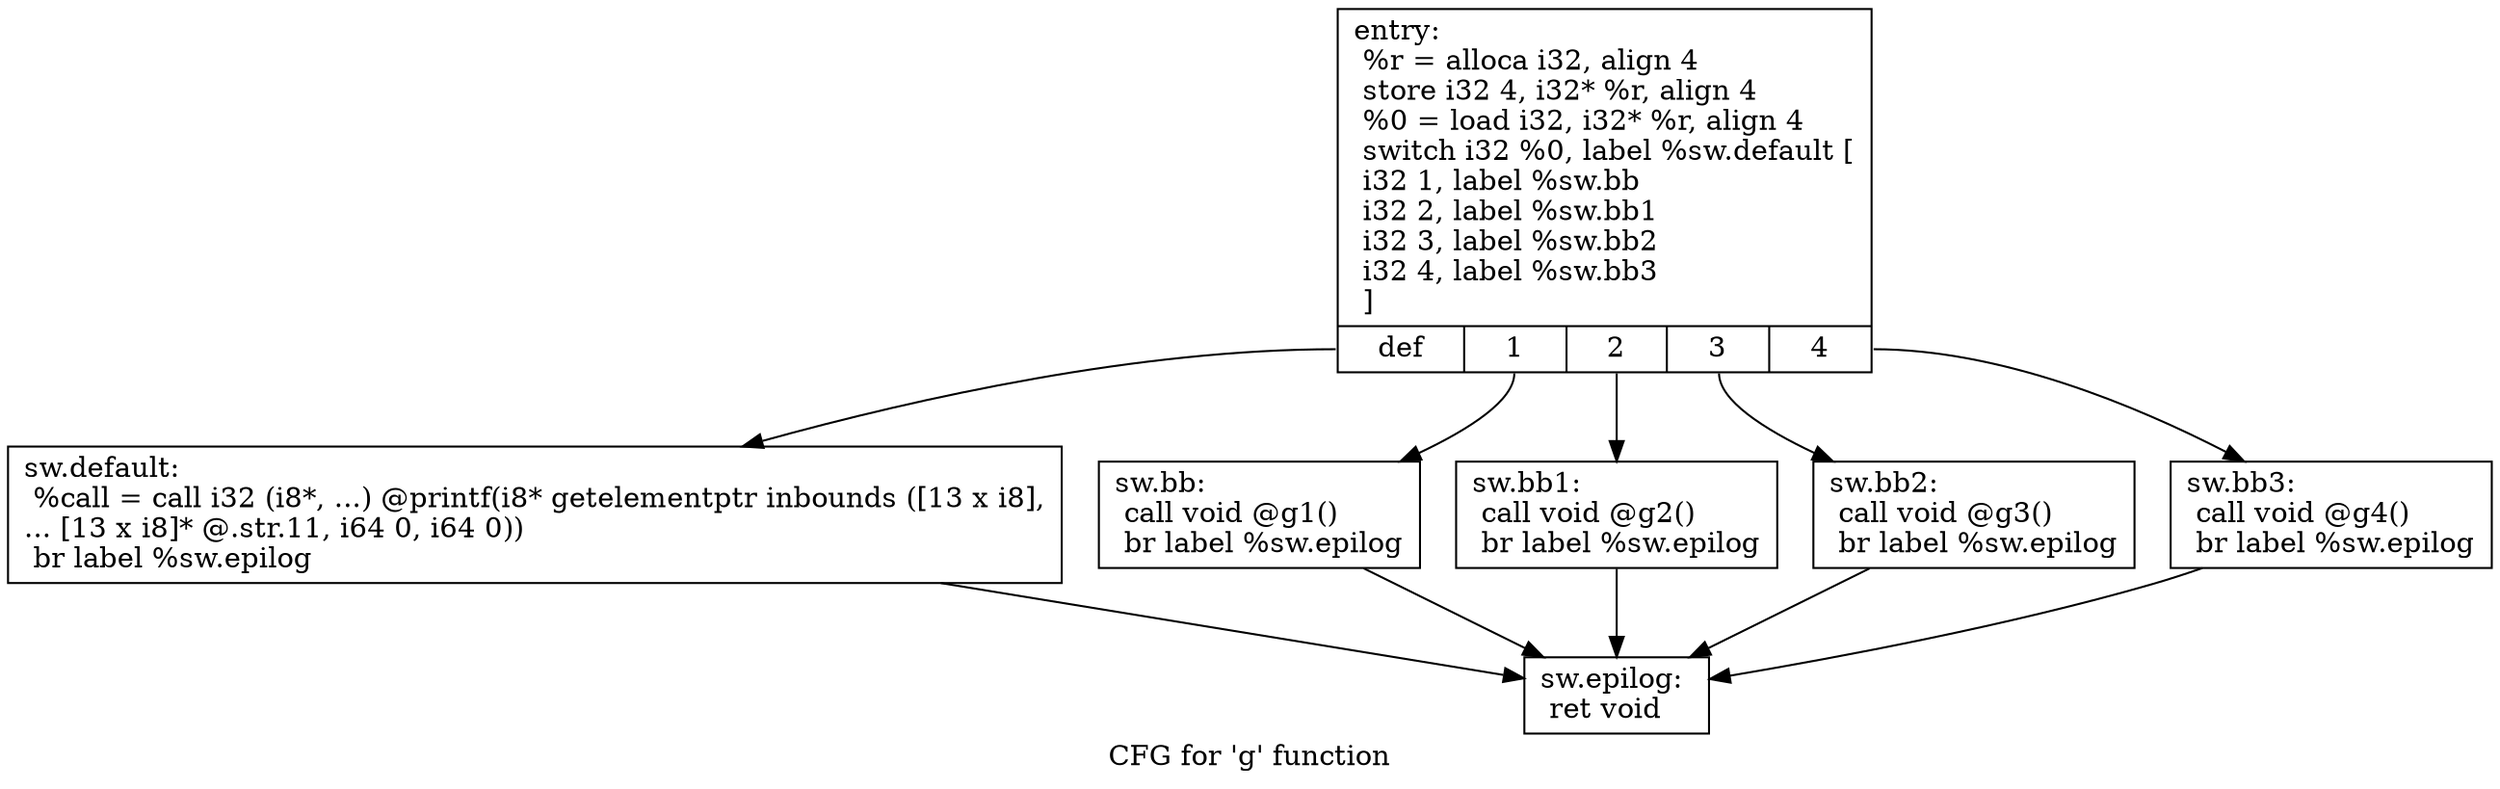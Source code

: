 digraph "CFG for 'g' function" {
	label="CFG for 'g' function";

	Node0x1168f50 [shape=record,label="{entry:\l  %r = alloca i32, align 4\l  store i32 4, i32* %r, align 4\l  %0 = load i32, i32* %r, align 4\l  switch i32 %0, label %sw.default [\l    i32 1, label %sw.bb\l    i32 2, label %sw.bb1\l    i32 3, label %sw.bb2\l    i32 4, label %sw.bb3\l  ]\l|{<s0>def|<s1>1|<s2>2|<s3>3|<s4>4}}"];
	Node0x1168f50:s0 -> Node0x1169170;
	Node0x1168f50:s1 -> Node0x1169250;
	Node0x1168f50:s2 -> Node0x1169350;
	Node0x1168f50:s3 -> Node0x1169450;
	Node0x1168f50:s4 -> Node0x1169520;
	Node0x1169250 [shape=record,label="{sw.bb:                                            \l  call void @g1()\l  br label %sw.epilog\l}"];
	Node0x1169250 -> Node0x1169800;
	Node0x1169350 [shape=record,label="{sw.bb1:                                           \l  call void @g2()\l  br label %sw.epilog\l}"];
	Node0x1169350 -> Node0x1169800;
	Node0x1169450 [shape=record,label="{sw.bb2:                                           \l  call void @g3()\l  br label %sw.epilog\l}"];
	Node0x1169450 -> Node0x1169800;
	Node0x1169520 [shape=record,label="{sw.bb3:                                           \l  call void @g4()\l  br label %sw.epilog\l}"];
	Node0x1169520 -> Node0x1169800;
	Node0x1169170 [shape=record,label="{sw.default:                                       \l  %call = call i32 (i8*, ...) @printf(i8* getelementptr inbounds ([13 x i8],\l... [13 x i8]* @.str.11, i64 0, i64 0))\l  br label %sw.epilog\l}"];
	Node0x1169170 -> Node0x1169800;
	Node0x1169800 [shape=record,label="{sw.epilog:                                        \l  ret void\l}"];
}
